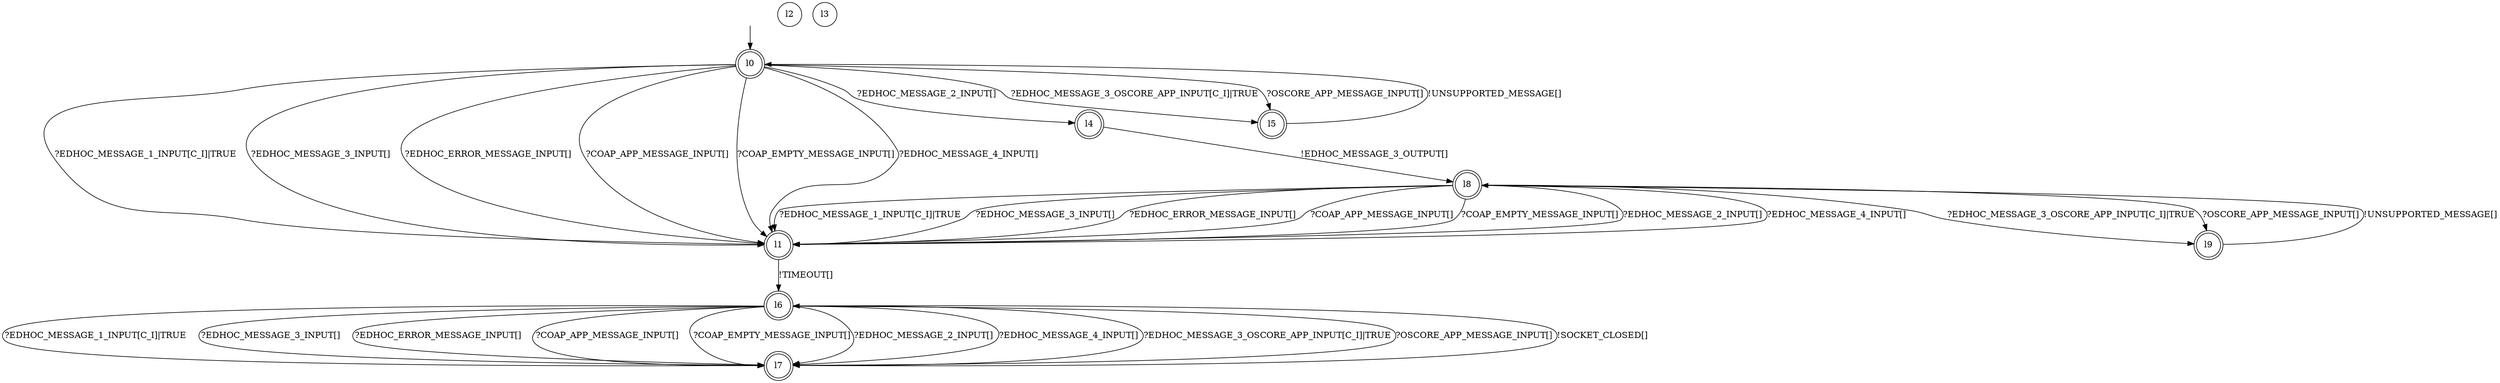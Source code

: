 digraph RA {
"" [shape=none,label=<>]
"l0" [shape=doublecircle]
"l1" [shape=doublecircle]
"l2" [shape=circle]
"l3" [shape=circle]
"l4" [shape=doublecircle]
"l5" [shape=doublecircle]
"l6" [shape=doublecircle]
"l7" [shape=doublecircle]
"l8" [shape=doublecircle]
"l9" [shape=doublecircle]
"" -> "l0"
"l0" -> "l1" [label=<?EDHOC_MESSAGE_1_INPUT[C_I]|TRUE>]
"l0" -> "l1" [label=<?EDHOC_MESSAGE_3_INPUT[]>]
"l0" -> "l1" [label=<?EDHOC_ERROR_MESSAGE_INPUT[]>]
"l0" -> "l1" [label=<?COAP_APP_MESSAGE_INPUT[]>]
"l0" -> "l1" [label=<?COAP_EMPTY_MESSAGE_INPUT[]>]
"l0" -> "l1" [label=<?EDHOC_MESSAGE_4_INPUT[]>]
"l0" -> "l4" [label=<?EDHOC_MESSAGE_2_INPUT[]>]
"l0" -> "l5" [label=<?EDHOC_MESSAGE_3_OSCORE_APP_INPUT[C_I]|TRUE>]
"l0" -> "l5" [label=<?OSCORE_APP_MESSAGE_INPUT[]>]
"l1" -> "l6" [label=<!TIMEOUT[]>]
"l4" -> "l8" [label=<!EDHOC_MESSAGE_3_OUTPUT[]>]
"l5" -> "l0" [label=<!UNSUPPORTED_MESSAGE[]>]
"l6" -> "l7" [label=<?EDHOC_MESSAGE_1_INPUT[C_I]|TRUE>]
"l6" -> "l7" [label=<?EDHOC_MESSAGE_3_INPUT[]>]
"l6" -> "l7" [label=<?EDHOC_ERROR_MESSAGE_INPUT[]>]
"l6" -> "l7" [label=<?COAP_APP_MESSAGE_INPUT[]>]
"l6" -> "l7" [label=<?COAP_EMPTY_MESSAGE_INPUT[]>]
"l6" -> "l7" [label=<?EDHOC_MESSAGE_2_INPUT[]>]
"l6" -> "l7" [label=<?EDHOC_MESSAGE_4_INPUT[]>]
"l6" -> "l7" [label=<?EDHOC_MESSAGE_3_OSCORE_APP_INPUT[C_I]|TRUE>]
"l6" -> "l7" [label=<?OSCORE_APP_MESSAGE_INPUT[]>]
"l7" -> "l6" [label=<!SOCKET_CLOSED[]>]
"l8" -> "l1" [label=<?EDHOC_MESSAGE_1_INPUT[C_I]|TRUE>]
"l8" -> "l1" [label=<?EDHOC_MESSAGE_3_INPUT[]>]
"l8" -> "l1" [label=<?EDHOC_ERROR_MESSAGE_INPUT[]>]
"l8" -> "l1" [label=<?COAP_APP_MESSAGE_INPUT[]>]
"l8" -> "l1" [label=<?COAP_EMPTY_MESSAGE_INPUT[]>]
"l8" -> "l1" [label=<?EDHOC_MESSAGE_2_INPUT[]>]
"l8" -> "l1" [label=<?EDHOC_MESSAGE_4_INPUT[]>]
"l8" -> "l9" [label=<?EDHOC_MESSAGE_3_OSCORE_APP_INPUT[C_I]|TRUE>]
"l8" -> "l9" [label=<?OSCORE_APP_MESSAGE_INPUT[]>]
"l9" -> "l8" [label=<!UNSUPPORTED_MESSAGE[]>]
}
